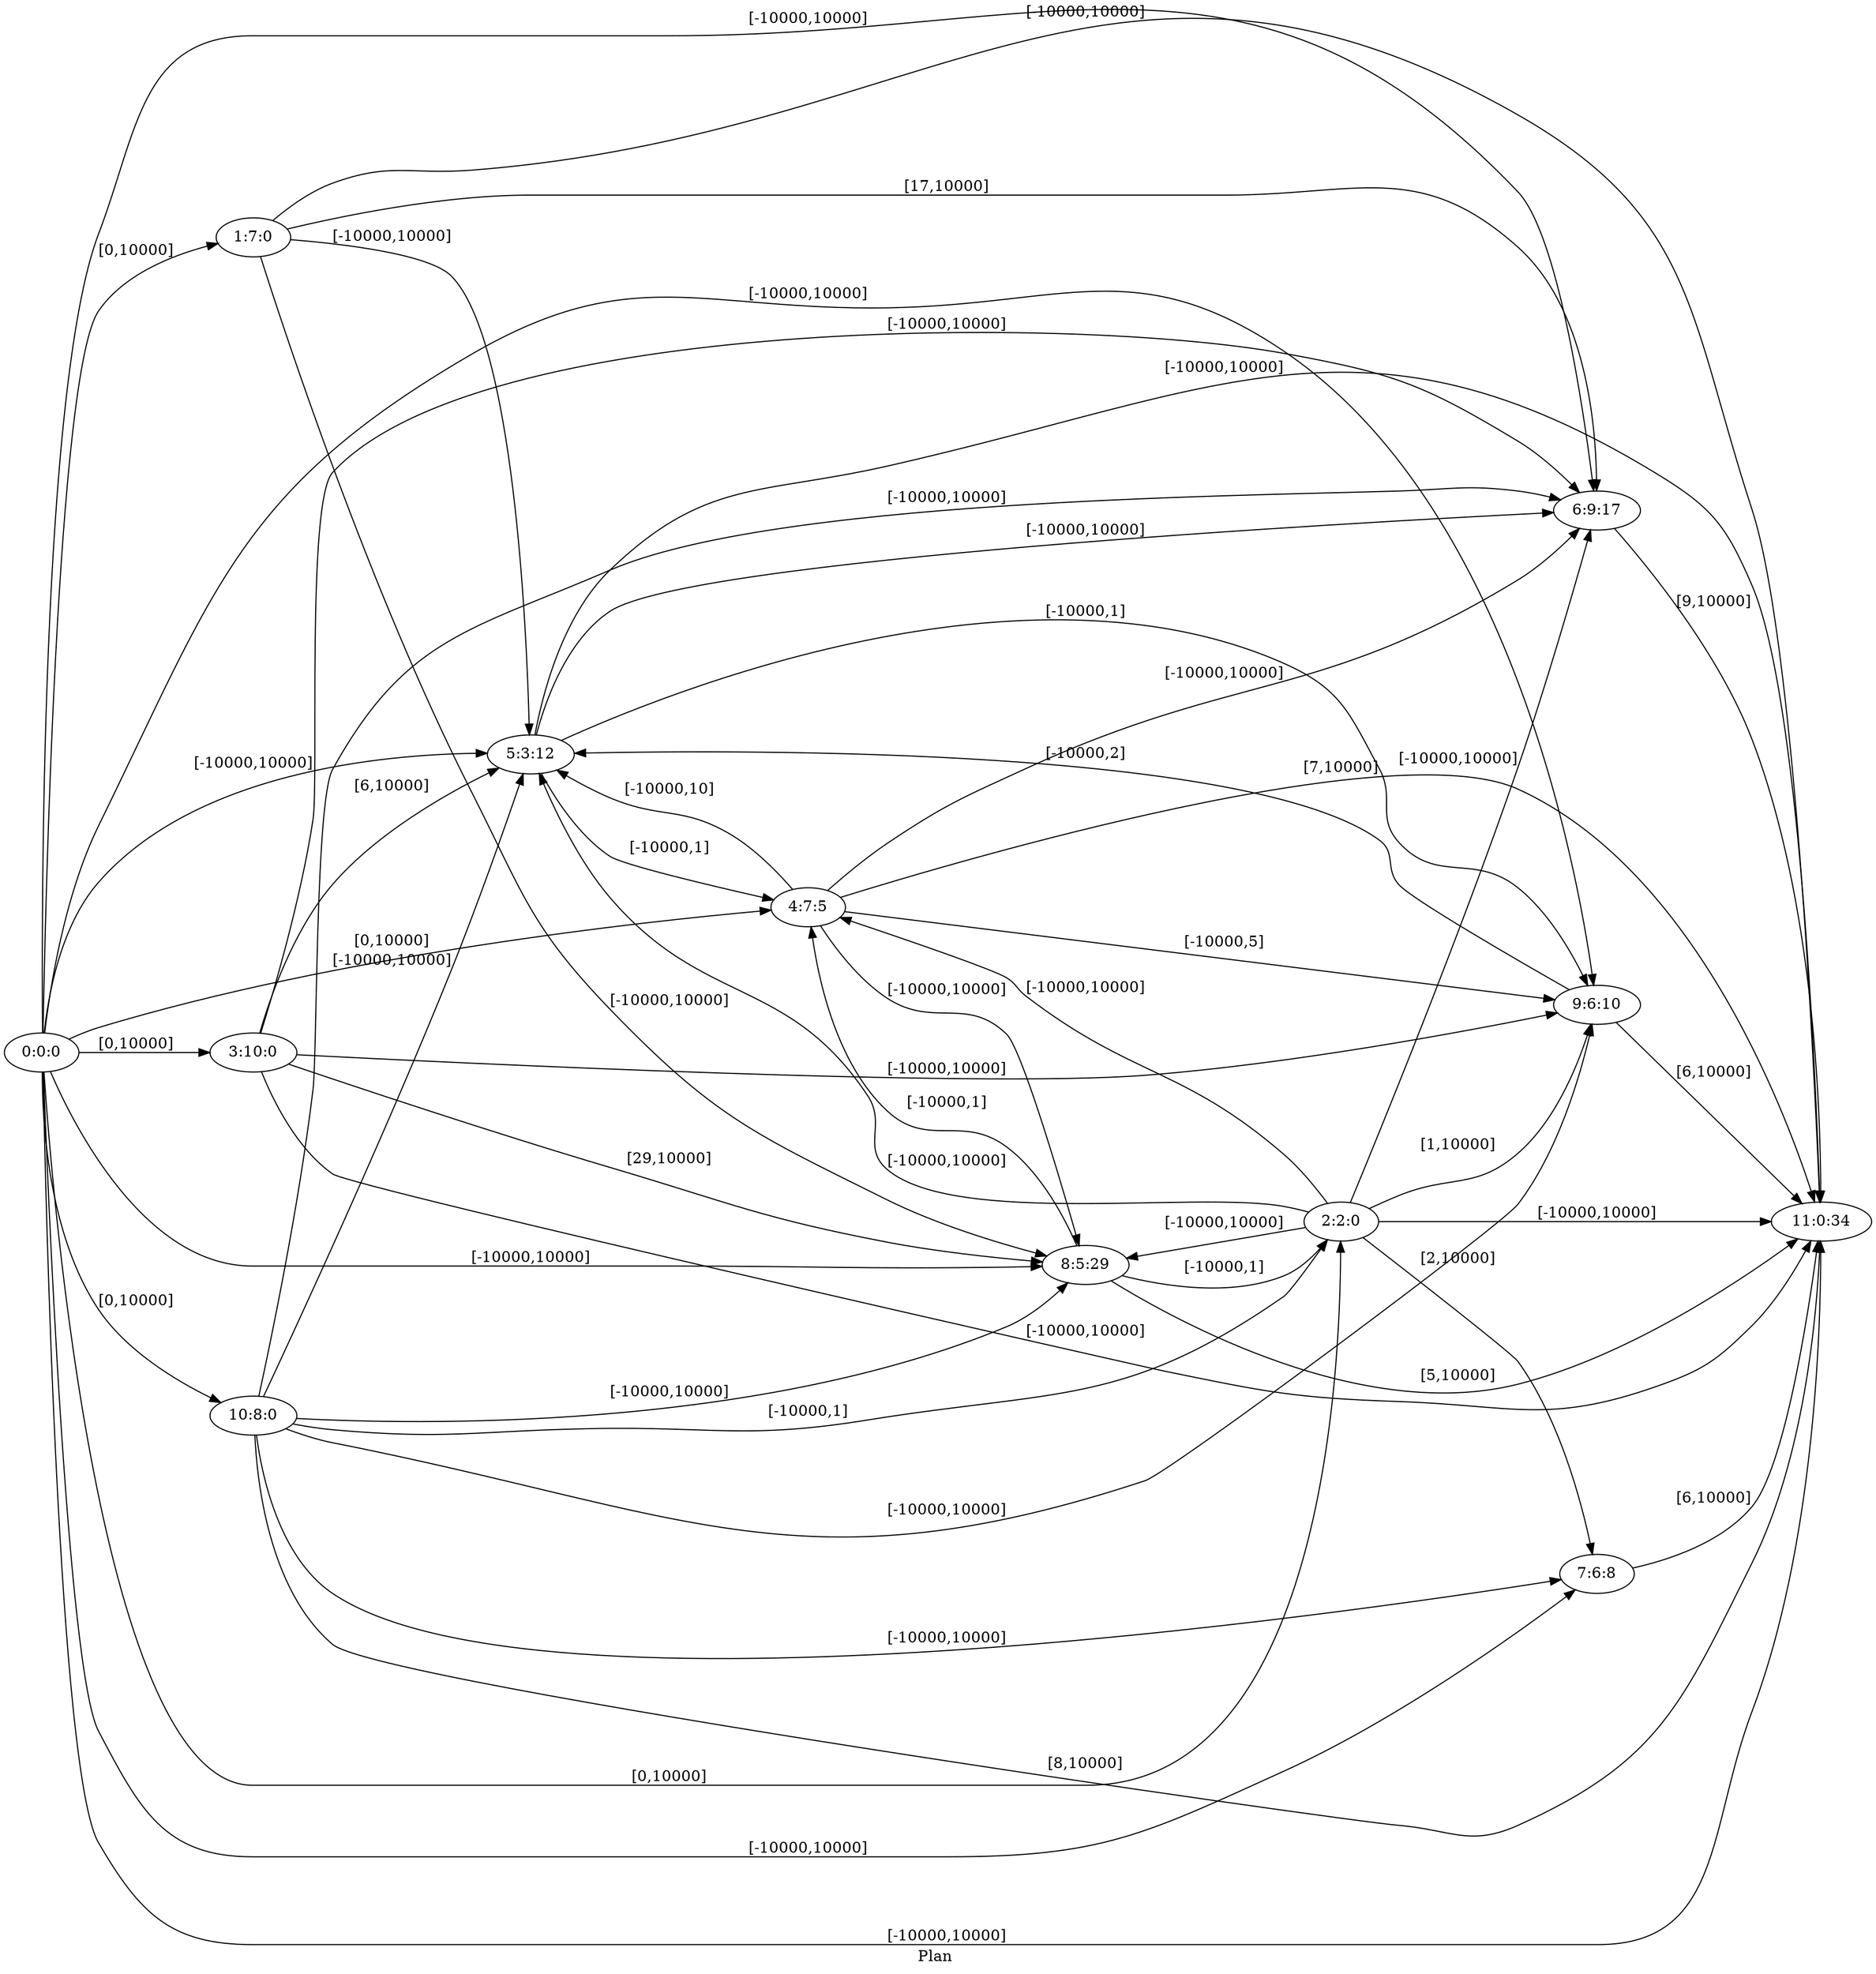 digraph G {
 rankdir = LR;
 nodesep = .45; 
 size = 30;
label="Plan ";
 fldt = 0.98523;
"0:0:0"->"1:7:0"[ label = "[0,10000]"];
"0:0:0"->"2:2:0"[ label = "[0,10000]"];
"0:0:0"->"3:10:0"[ label = "[0,10000]"];
"0:0:0"->"4:7:5"[ label = "[0,10000]"];
"0:0:0"->"5:3:12"[ label = "[-10000,10000]"];
"0:0:0"->"6:9:17"[ label = "[-10000,10000]"];
"0:0:0"->"7:6:8"[ label = "[-10000,10000]"];
"0:0:0"->"8:5:29"[ label = "[-10000,10000]"];
"0:0:0"->"9:6:10"[ label = "[-10000,10000]"];
"0:0:0"->"10:8:0"[ label = "[0,10000]"];
"0:0:0"->"11:0:34"[ label = "[-10000,10000]"];
"1:7:0"->"5:3:12"[ label = "[-10000,10000]"];
"1:7:0"->"6:9:17"[ label = "[17,10000]"];
"1:7:0"->"8:5:29"[ label = "[-10000,10000]"];
"1:7:0"->"11:0:34"[ label = "[-10000,10000]"];
"2:2:0"->"4:7:5"[ label = "[-10000,10000]"];
"2:2:0"->"5:3:12"[ label = "[-10000,10000]"];
"2:2:0"->"6:9:17"[ label = "[-10000,10000]"];
"2:2:0"->"7:6:8"[ label = "[2,10000]"];
"2:2:0"->"8:5:29"[ label = "[-10000,10000]"];
"2:2:0"->"9:6:10"[ label = "[1,10000]"];
"2:2:0"->"11:0:34"[ label = "[-10000,10000]"];
"3:10:0"->"5:3:12"[ label = "[6,10000]"];
"3:10:0"->"6:9:17"[ label = "[-10000,10000]"];
"3:10:0"->"8:5:29"[ label = "[29,10000]"];
"3:10:0"->"9:6:10"[ label = "[-10000,10000]"];
"3:10:0"->"11:0:34"[ label = "[-10000,10000]"];
"4:7:5"->"5:3:12"[ label = "[-10000,10]"];
"4:7:5"->"6:9:17"[ label = "[-10000,10000]"];
"4:7:5"->"8:5:29"[ label = "[-10000,10000]"];
"4:7:5"->"9:6:10"[ label = "[-10000,5]"];
"4:7:5"->"11:0:34"[ label = "[7,10000]"];
"5:3:12"->"4:7:5"[ label = "[-10000,1]"];
"5:3:12"->"6:9:17"[ label = "[-10000,10000]"];
"5:3:12"->"9:6:10"[ label = "[-10000,1]"];
"5:3:12"->"11:0:34"[ label = "[-10000,10000]"];
"6:9:17"->"11:0:34"[ label = "[9,10000]"];
"7:6:8"->"11:0:34"[ label = "[6,10000]"];
"8:5:29"->"2:2:0"[ label = "[-10000,1]"];
"8:5:29"->"4:7:5"[ label = "[-10000,1]"];
"8:5:29"->"11:0:34"[ label = "[5,10000]"];
"9:6:10"->"5:3:12"[ label = "[-10000,2]"];
"9:6:10"->"11:0:34"[ label = "[6,10000]"];
"10:8:0"->"2:2:0"[ label = "[-10000,1]"];
"10:8:0"->"5:3:12"[ label = "[-10000,10000]"];
"10:8:0"->"6:9:17"[ label = "[-10000,10000]"];
"10:8:0"->"7:6:8"[ label = "[-10000,10000]"];
"10:8:0"->"8:5:29"[ label = "[-10000,10000]"];
"10:8:0"->"9:6:10"[ label = "[-10000,10000]"];
"10:8:0"->"11:0:34"[ label = "[8,10000]"];
}
